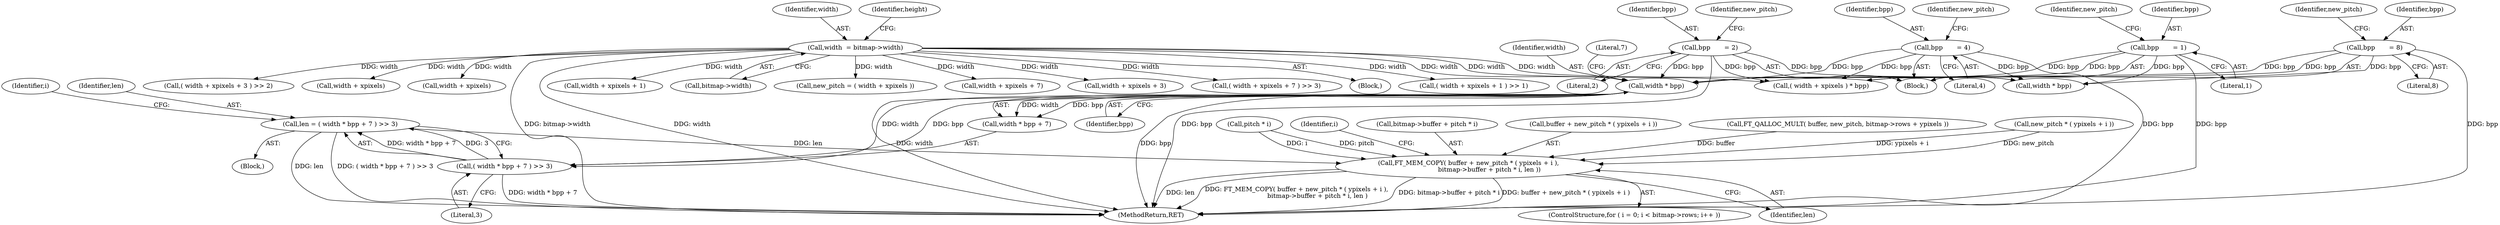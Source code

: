 digraph "1_savannah_b3500af717010137046ec4076d1e1c0641e33727_2@integer" {
"1000338" [label="(Call,len = ( width * bpp + 7 ) >> 3)"];
"1000340" [label="(Call,( width * bpp + 7 ) >> 3)"];
"1000342" [label="(Call,width * bpp)"];
"1000123" [label="(Call,width  = bitmap->width)"];
"1000166" [label="(Call,bpp       = 2)"];
"1000180" [label="(Call,bpp       = 4)"];
"1000152" [label="(Call,bpp       = 1)"];
"1000196" [label="(Call,bpp       = 8)"];
"1000358" [label="(Call,FT_MEM_COPY( buffer + new_pitch * ( ypixels + i ),\n                     bitmap->buffer + pitch * i, len ))"];
"1000200" [label="(Identifier,new_pitch)"];
"1000201" [label="(Call,width + xpixels)"];
"1000185" [label="(Call,( width + xpixels + 1 ) >> 1)"];
"1000181" [label="(Identifier,bpp)"];
"1000347" [label="(ControlStructure,for ( i = 0; i < bitmap->rows; i++ ))"];
"1000343" [label="(Identifier,width)"];
"1000124" [label="(Identifier,width)"];
"1000184" [label="(Identifier,new_pitch)"];
"1000345" [label="(Literal,7)"];
"1000171" [label="(Call,( width + xpixels + 3 ) >> 2)"];
"1000359" [label="(Call,buffer + new_pitch * ( ypixels + i ))"];
"1000129" [label="(Identifier,height)"];
"1000228" [label="(Call,width + xpixels)"];
"1000358" [label="(Call,FT_MEM_COPY( buffer + new_pitch * ( ypixels + i ),\n                     bitmap->buffer + pitch * i, len ))"];
"1000197" [label="(Identifier,bpp)"];
"1000320" [label="(Call,FT_QALLOC_MULT( buffer, new_pitch, bitmap->rows + ypixels ))"];
"1000342" [label="(Call,width * bpp)"];
"1000361" [label="(Call,new_pitch * ( ypixels + i ))"];
"1000370" [label="(Call,pitch * i)"];
"1000227" [label="(Call,( width + xpixels ) * bpp)"];
"1000344" [label="(Identifier,bpp)"];
"1000180" [label="(Call,bpp       = 4)"];
"1000437" [label="(MethodReturn,RET)"];
"1000186" [label="(Call,width + xpixels + 1)"];
"1000373" [label="(Identifier,len)"];
"1000125" [label="(Call,bitmap->width)"];
"1000336" [label="(Block,)"];
"1000199" [label="(Call,new_pitch = ( width + xpixels ))"];
"1000346" [label="(Literal,3)"];
"1000158" [label="(Call,width + xpixels + 7)"];
"1000156" [label="(Identifier,new_pitch)"];
"1000340" [label="(Call,( width * bpp + 7 ) >> 3)"];
"1000166" [label="(Call,bpp       = 2)"];
"1000172" [label="(Call,width + xpixels + 3)"];
"1000150" [label="(Block,)"];
"1000357" [label="(Identifier,i)"];
"1000366" [label="(Call,bitmap->buffer + pitch * i)"];
"1000123" [label="(Call,width  = bitmap->width)"];
"1000339" [label="(Identifier,len)"];
"1000154" [label="(Literal,1)"];
"1000167" [label="(Identifier,bpp)"];
"1000170" [label="(Identifier,new_pitch)"];
"1000152" [label="(Call,bpp       = 1)"];
"1000349" [label="(Identifier,i)"];
"1000196" [label="(Call,bpp       = 8)"];
"1000153" [label="(Identifier,bpp)"];
"1000341" [label="(Call,width * bpp + 7)"];
"1000168" [label="(Literal,2)"];
"1000157" [label="(Call,( width + xpixels + 7 ) >> 3)"];
"1000111" [label="(Block,)"];
"1000338" [label="(Call,len = ( width * bpp + 7 ) >> 3)"];
"1000381" [label="(Call,width * bpp)"];
"1000198" [label="(Literal,8)"];
"1000182" [label="(Literal,4)"];
"1000338" -> "1000336"  [label="AST: "];
"1000338" -> "1000340"  [label="CFG: "];
"1000339" -> "1000338"  [label="AST: "];
"1000340" -> "1000338"  [label="AST: "];
"1000349" -> "1000338"  [label="CFG: "];
"1000338" -> "1000437"  [label="DDG: len"];
"1000338" -> "1000437"  [label="DDG: ( width * bpp + 7 ) >> 3"];
"1000340" -> "1000338"  [label="DDG: width * bpp + 7"];
"1000340" -> "1000338"  [label="DDG: 3"];
"1000338" -> "1000358"  [label="DDG: len"];
"1000340" -> "1000346"  [label="CFG: "];
"1000341" -> "1000340"  [label="AST: "];
"1000346" -> "1000340"  [label="AST: "];
"1000340" -> "1000437"  [label="DDG: width * bpp + 7"];
"1000342" -> "1000340"  [label="DDG: width"];
"1000342" -> "1000340"  [label="DDG: bpp"];
"1000342" -> "1000341"  [label="AST: "];
"1000342" -> "1000344"  [label="CFG: "];
"1000343" -> "1000342"  [label="AST: "];
"1000344" -> "1000342"  [label="AST: "];
"1000345" -> "1000342"  [label="CFG: "];
"1000342" -> "1000437"  [label="DDG: bpp"];
"1000342" -> "1000437"  [label="DDG: width"];
"1000342" -> "1000341"  [label="DDG: width"];
"1000342" -> "1000341"  [label="DDG: bpp"];
"1000123" -> "1000342"  [label="DDG: width"];
"1000166" -> "1000342"  [label="DDG: bpp"];
"1000180" -> "1000342"  [label="DDG: bpp"];
"1000152" -> "1000342"  [label="DDG: bpp"];
"1000196" -> "1000342"  [label="DDG: bpp"];
"1000123" -> "1000111"  [label="AST: "];
"1000123" -> "1000125"  [label="CFG: "];
"1000124" -> "1000123"  [label="AST: "];
"1000125" -> "1000123"  [label="AST: "];
"1000129" -> "1000123"  [label="CFG: "];
"1000123" -> "1000437"  [label="DDG: bitmap->width"];
"1000123" -> "1000437"  [label="DDG: width"];
"1000123" -> "1000157"  [label="DDG: width"];
"1000123" -> "1000158"  [label="DDG: width"];
"1000123" -> "1000171"  [label="DDG: width"];
"1000123" -> "1000172"  [label="DDG: width"];
"1000123" -> "1000185"  [label="DDG: width"];
"1000123" -> "1000186"  [label="DDG: width"];
"1000123" -> "1000199"  [label="DDG: width"];
"1000123" -> "1000201"  [label="DDG: width"];
"1000123" -> "1000227"  [label="DDG: width"];
"1000123" -> "1000228"  [label="DDG: width"];
"1000123" -> "1000381"  [label="DDG: width"];
"1000166" -> "1000150"  [label="AST: "];
"1000166" -> "1000168"  [label="CFG: "];
"1000167" -> "1000166"  [label="AST: "];
"1000168" -> "1000166"  [label="AST: "];
"1000170" -> "1000166"  [label="CFG: "];
"1000166" -> "1000437"  [label="DDG: bpp"];
"1000166" -> "1000227"  [label="DDG: bpp"];
"1000166" -> "1000381"  [label="DDG: bpp"];
"1000180" -> "1000150"  [label="AST: "];
"1000180" -> "1000182"  [label="CFG: "];
"1000181" -> "1000180"  [label="AST: "];
"1000182" -> "1000180"  [label="AST: "];
"1000184" -> "1000180"  [label="CFG: "];
"1000180" -> "1000437"  [label="DDG: bpp"];
"1000180" -> "1000227"  [label="DDG: bpp"];
"1000180" -> "1000381"  [label="DDG: bpp"];
"1000152" -> "1000150"  [label="AST: "];
"1000152" -> "1000154"  [label="CFG: "];
"1000153" -> "1000152"  [label="AST: "];
"1000154" -> "1000152"  [label="AST: "];
"1000156" -> "1000152"  [label="CFG: "];
"1000152" -> "1000437"  [label="DDG: bpp"];
"1000152" -> "1000227"  [label="DDG: bpp"];
"1000152" -> "1000381"  [label="DDG: bpp"];
"1000196" -> "1000150"  [label="AST: "];
"1000196" -> "1000198"  [label="CFG: "];
"1000197" -> "1000196"  [label="AST: "];
"1000198" -> "1000196"  [label="AST: "];
"1000200" -> "1000196"  [label="CFG: "];
"1000196" -> "1000437"  [label="DDG: bpp"];
"1000196" -> "1000227"  [label="DDG: bpp"];
"1000196" -> "1000381"  [label="DDG: bpp"];
"1000358" -> "1000347"  [label="AST: "];
"1000358" -> "1000373"  [label="CFG: "];
"1000359" -> "1000358"  [label="AST: "];
"1000366" -> "1000358"  [label="AST: "];
"1000373" -> "1000358"  [label="AST: "];
"1000357" -> "1000358"  [label="CFG: "];
"1000358" -> "1000437"  [label="DDG: len"];
"1000358" -> "1000437"  [label="DDG: FT_MEM_COPY( buffer + new_pitch * ( ypixels + i ),\n                     bitmap->buffer + pitch * i, len )"];
"1000358" -> "1000437"  [label="DDG: bitmap->buffer + pitch * i"];
"1000358" -> "1000437"  [label="DDG: buffer + new_pitch * ( ypixels + i )"];
"1000320" -> "1000358"  [label="DDG: buffer"];
"1000361" -> "1000358"  [label="DDG: new_pitch"];
"1000361" -> "1000358"  [label="DDG: ypixels + i"];
"1000370" -> "1000358"  [label="DDG: pitch"];
"1000370" -> "1000358"  [label="DDG: i"];
}
